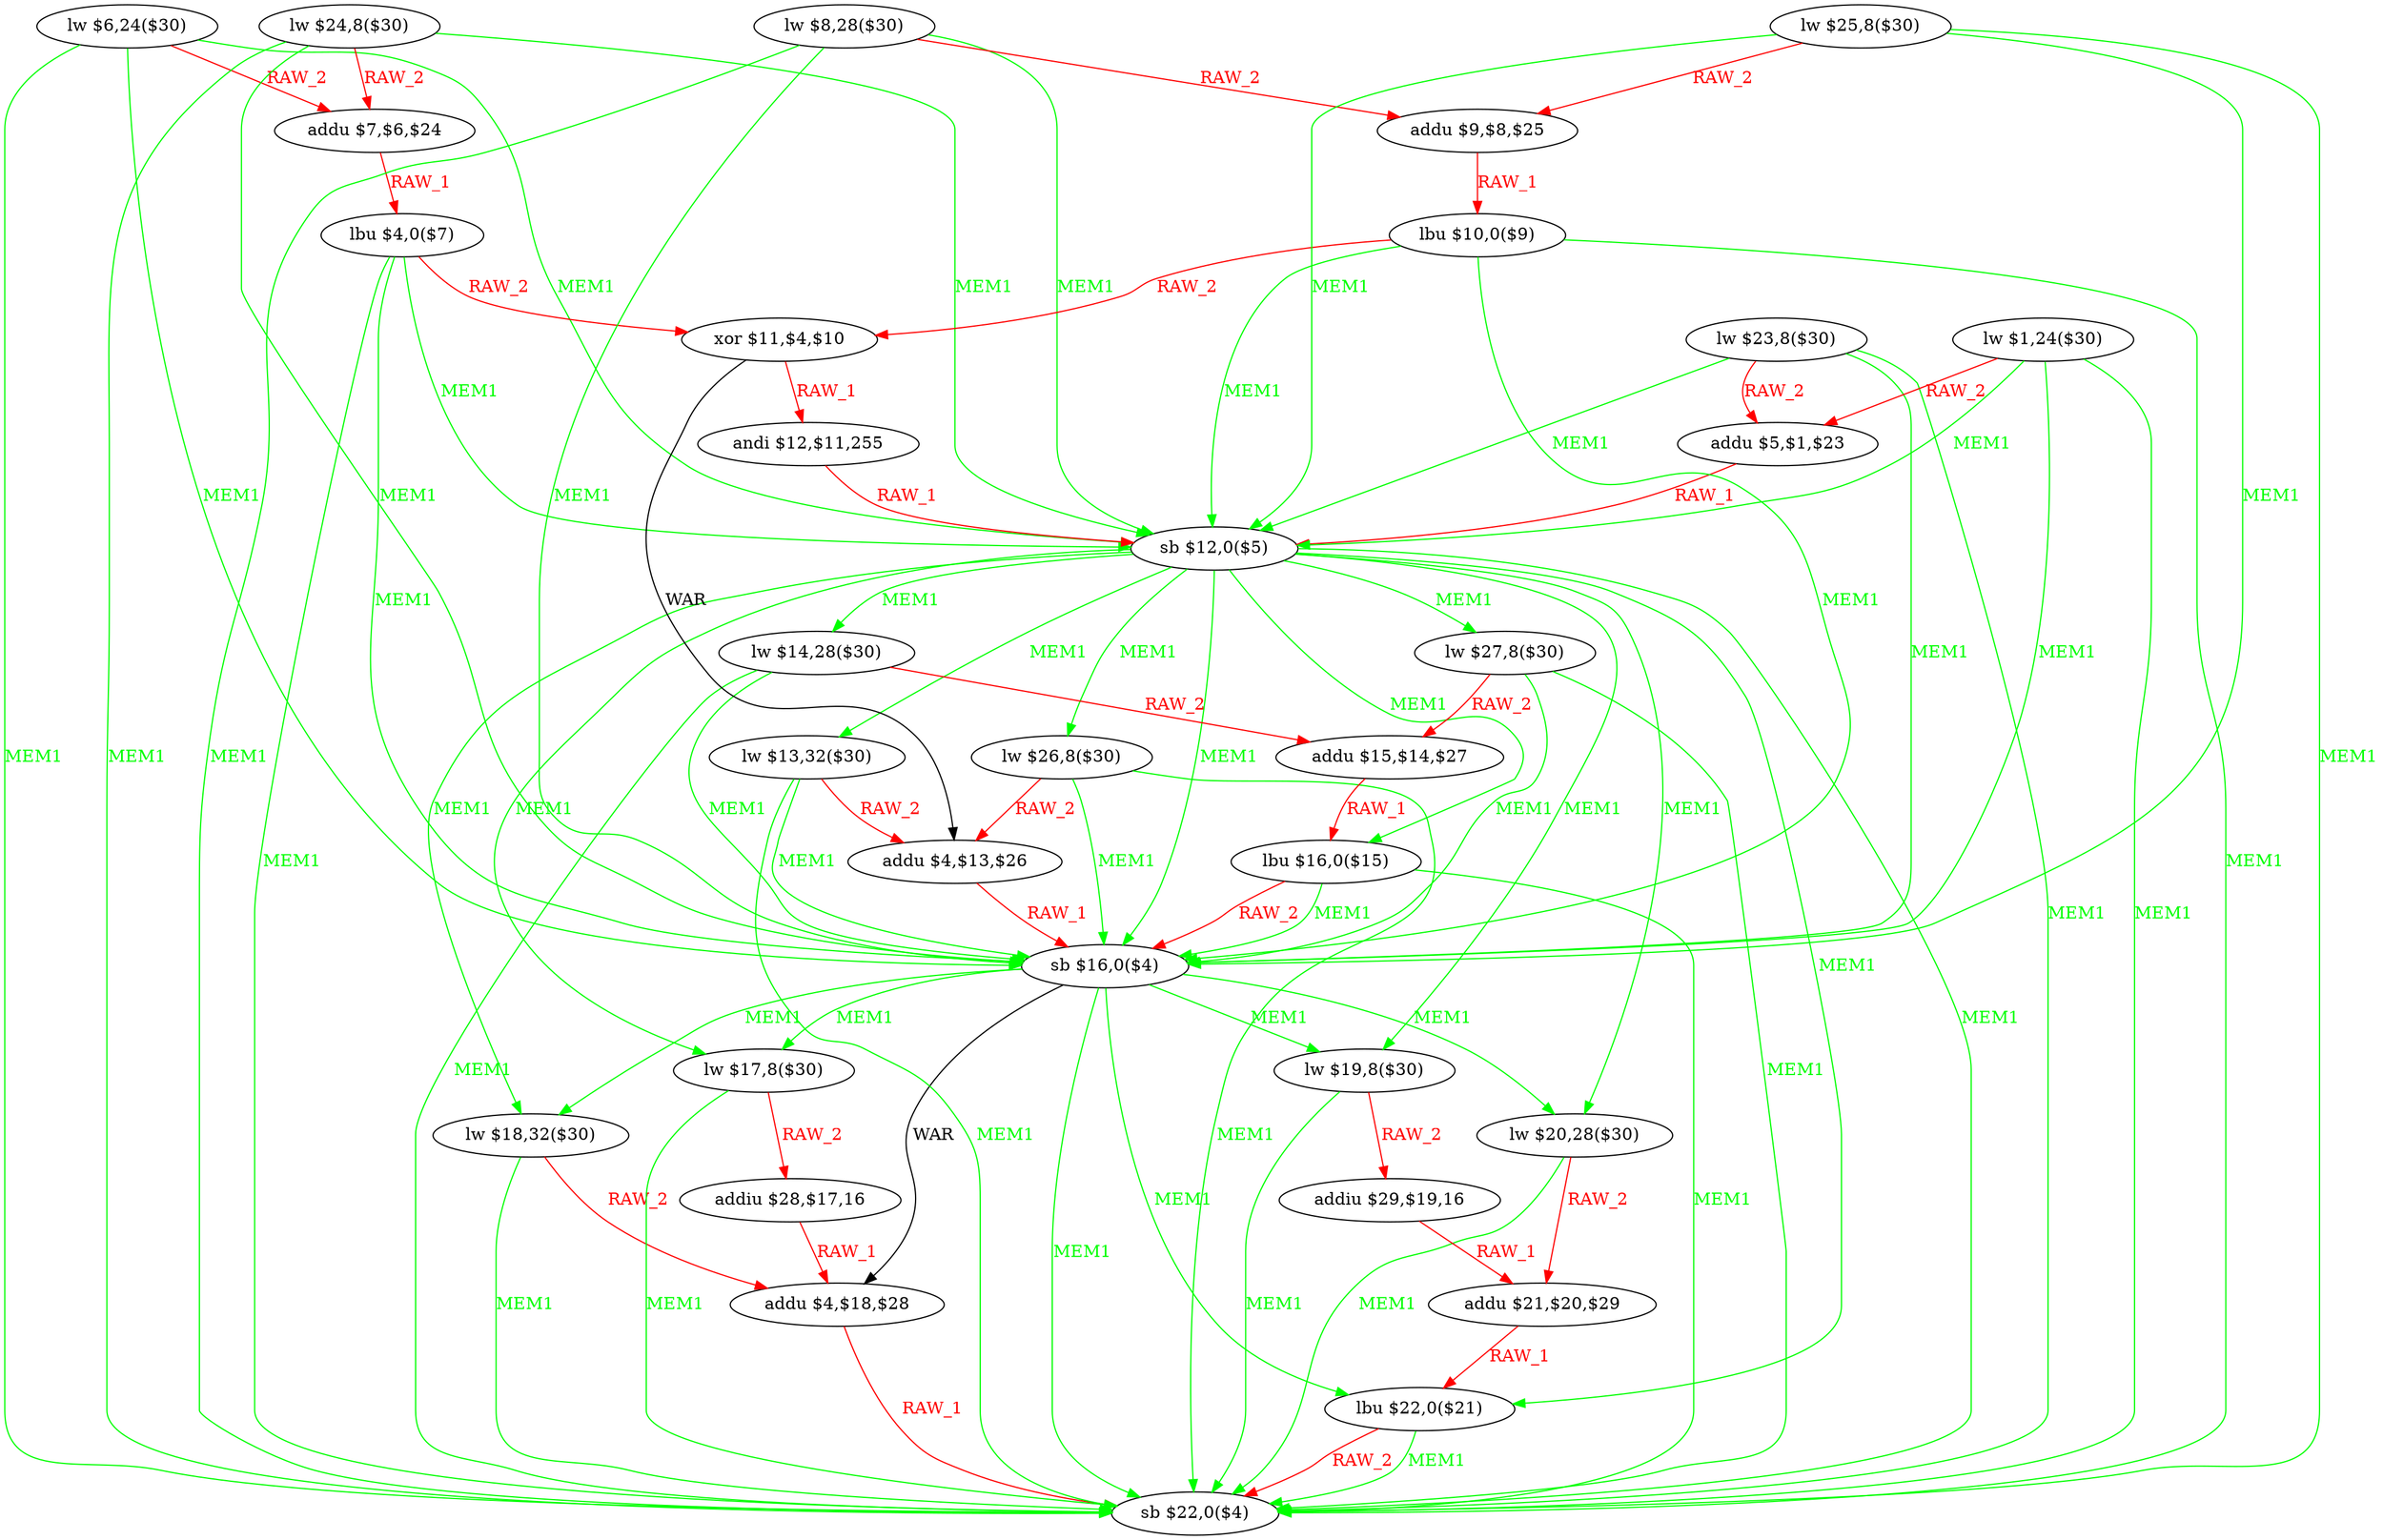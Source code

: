 digraph G1 {
node [shape = ellipse];
i0 [label = "lw $23,8($30)"] ;
i0 ->  i31 [color = green, fontcolor = green, label= "MEM1"];
i0 ->  i21 [color = green, fontcolor = green, label= "MEM1"];
i0 ->  i13 [color = green, fontcolor = green, label= "MEM1"];
i0 ->  i2 [color = red, fontcolor = red, label= "RAW_2"];
i31 [label = "sb $22,0($4)"] ;
i21 [label = "sb $16,0($4)"] ;
i21 ->  i31 [color = green, fontcolor = green, label= "MEM1"];
i21 ->  i30 [color = green, fontcolor = green, label= "MEM1"];
i21 ->  i28 [color = green, fontcolor = green, label= "MEM1"];
i21 ->  i26 [color = green, fontcolor = green, label= "MEM1"];
i21 ->  i25 [label= "WAR"];
i21 ->  i24 [color = green, fontcolor = green, label= "MEM1"];
i21 ->  i22 [color = green, fontcolor = green, label= "MEM1"];
i30 [label = "lbu $22,0($21)"] ;
i30 ->  i31 [color = red, fontcolor = red, label= "RAW_2"];
i30 ->  i31 [color = green, fontcolor = green, label= "MEM1"];
i28 [label = "lw $20,28($30)"] ;
i28 ->  i31 [color = green, fontcolor = green, label= "MEM1"];
i28 ->  i29 [color = red, fontcolor = red, label= "RAW_2"];
i29 [label = "addu $21,$20,$29"] ;
i29 ->  i30 [color = red, fontcolor = red, label= "RAW_1"];
i26 [label = "lw $19,8($30)"] ;
i26 ->  i31 [color = green, fontcolor = green, label= "MEM1"];
i26 ->  i27 [color = red, fontcolor = red, label= "RAW_2"];
i27 [label = "addiu $29,$19,16"] ;
i27 ->  i29 [color = red, fontcolor = red, label= "RAW_1"];
i25 [label = "addu $4,$18,$28"] ;
i25 ->  i31 [color = red, fontcolor = red, label= "RAW_1"];
i24 [label = "lw $18,32($30)"] ;
i24 ->  i31 [color = green, fontcolor = green, label= "MEM1"];
i24 ->  i25 [color = red, fontcolor = red, label= "RAW_2"];
i22 [label = "lw $17,8($30)"] ;
i22 ->  i31 [color = green, fontcolor = green, label= "MEM1"];
i22 ->  i23 [color = red, fontcolor = red, label= "RAW_2"];
i23 [label = "addiu $28,$17,16"] ;
i23 ->  i25 [color = red, fontcolor = red, label= "RAW_1"];
i13 [label = "sb $12,0($5)"] ;
i13 ->  i31 [color = green, fontcolor = green, label= "MEM1"];
i13 ->  i30 [color = green, fontcolor = green, label= "MEM1"];
i13 ->  i28 [color = green, fontcolor = green, label= "MEM1"];
i13 ->  i26 [color = green, fontcolor = green, label= "MEM1"];
i13 ->  i24 [color = green, fontcolor = green, label= "MEM1"];
i13 ->  i22 [color = green, fontcolor = green, label= "MEM1"];
i13 ->  i21 [color = green, fontcolor = green, label= "MEM1"];
i13 ->  i20 [color = green, fontcolor = green, label= "MEM1"];
i13 ->  i18 [color = green, fontcolor = green, label= "MEM1"];
i13 ->  i17 [color = green, fontcolor = green, label= "MEM1"];
i13 ->  i15 [color = green, fontcolor = green, label= "MEM1"];
i13 ->  i14 [color = green, fontcolor = green, label= "MEM1"];
i20 [label = "lbu $16,0($15)"] ;
i20 ->  i31 [color = green, fontcolor = green, label= "MEM1"];
i20 ->  i21 [color = red, fontcolor = red, label= "RAW_2"];
i20 ->  i21 [color = green, fontcolor = green, label= "MEM1"];
i18 [label = "lw $27,8($30)"] ;
i18 ->  i31 [color = green, fontcolor = green, label= "MEM1"];
i18 ->  i21 [color = green, fontcolor = green, label= "MEM1"];
i18 ->  i19 [color = red, fontcolor = red, label= "RAW_2"];
i19 [label = "addu $15,$14,$27"] ;
i19 ->  i20 [color = red, fontcolor = red, label= "RAW_1"];
i17 [label = "lw $14,28($30)"] ;
i17 ->  i31 [color = green, fontcolor = green, label= "MEM1"];
i17 ->  i21 [color = green, fontcolor = green, label= "MEM1"];
i17 ->  i19 [color = red, fontcolor = red, label= "RAW_2"];
i15 [label = "lw $13,32($30)"] ;
i15 ->  i31 [color = green, fontcolor = green, label= "MEM1"];
i15 ->  i21 [color = green, fontcolor = green, label= "MEM1"];
i15 ->  i16 [color = red, fontcolor = red, label= "RAW_2"];
i16 [label = "addu $4,$13,$26"] ;
i16 ->  i21 [color = red, fontcolor = red, label= "RAW_1"];
i14 [label = "lw $26,8($30)"] ;
i14 ->  i31 [color = green, fontcolor = green, label= "MEM1"];
i14 ->  i21 [color = green, fontcolor = green, label= "MEM1"];
i14 ->  i16 [color = red, fontcolor = red, label= "RAW_2"];
i2 [label = "addu $5,$1,$23"] ;
i2 ->  i13 [color = red, fontcolor = red, label= "RAW_1"];
i1 [label = "lw $1,24($30)"] ;
i1 ->  i31 [color = green, fontcolor = green, label= "MEM1"];
i1 ->  i21 [color = green, fontcolor = green, label= "MEM1"];
i1 ->  i13 [color = green, fontcolor = green, label= "MEM1"];
i1 ->  i2 [color = red, fontcolor = red, label= "RAW_2"];
i3 [label = "lw $6,24($30)"] ;
i3 ->  i31 [color = green, fontcolor = green, label= "MEM1"];
i3 ->  i21 [color = green, fontcolor = green, label= "MEM1"];
i3 ->  i13 [color = green, fontcolor = green, label= "MEM1"];
i3 ->  i5 [color = red, fontcolor = red, label= "RAW_2"];
i5 [label = "addu $7,$6,$24"] ;
i5 ->  i6 [color = red, fontcolor = red, label= "RAW_1"];
i6 [label = "lbu $4,0($7)"] ;
i6 ->  i31 [color = green, fontcolor = green, label= "MEM1"];
i6 ->  i21 [color = green, fontcolor = green, label= "MEM1"];
i6 ->  i13 [color = green, fontcolor = green, label= "MEM1"];
i6 ->  i11 [color = red, fontcolor = red, label= "RAW_2"];
i11 [label = "xor $11,$4,$10"] ;
i11 ->  i16 [label= "WAR"];
i11 ->  i12 [color = red, fontcolor = red, label= "RAW_1"];
i12 [label = "andi $12,$11,255"] ;
i12 ->  i13 [color = red, fontcolor = red, label= "RAW_1"];
i4 [label = "lw $24,8($30)"] ;
i4 ->  i31 [color = green, fontcolor = green, label= "MEM1"];
i4 ->  i21 [color = green, fontcolor = green, label= "MEM1"];
i4 ->  i13 [color = green, fontcolor = green, label= "MEM1"];
i4 ->  i5 [color = red, fontcolor = red, label= "RAW_2"];
i7 [label = "lw $8,28($30)"] ;
i7 ->  i31 [color = green, fontcolor = green, label= "MEM1"];
i7 ->  i21 [color = green, fontcolor = green, label= "MEM1"];
i7 ->  i13 [color = green, fontcolor = green, label= "MEM1"];
i7 ->  i9 [color = red, fontcolor = red, label= "RAW_2"];
i9 [label = "addu $9,$8,$25"] ;
i9 ->  i10 [color = red, fontcolor = red, label= "RAW_1"];
i10 [label = "lbu $10,0($9)"] ;
i10 ->  i31 [color = green, fontcolor = green, label= "MEM1"];
i10 ->  i21 [color = green, fontcolor = green, label= "MEM1"];
i10 ->  i13 [color = green, fontcolor = green, label= "MEM1"];
i10 ->  i11 [color = red, fontcolor = red, label= "RAW_2"];
i8 [label = "lw $25,8($30)"] ;
i8 ->  i31 [color = green, fontcolor = green, label= "MEM1"];
i8 ->  i21 [color = green, fontcolor = green, label= "MEM1"];
i8 ->  i13 [color = green, fontcolor = green, label= "MEM1"];
i8 ->  i9 [color = red, fontcolor = red, label= "RAW_2"];
}
